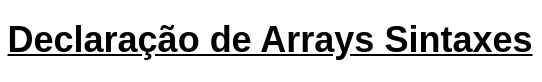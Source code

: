 <mxfile version="26.2.6">
  <diagram name="Página-1" id="zZZ8uDul51QJqdM6ozN6">
    <mxGraphModel dx="523" dy="591" grid="1" gridSize="10" guides="1" tooltips="1" connect="1" arrows="1" fold="1" page="1" pageScale="1" pageWidth="827" pageHeight="1169" math="0" shadow="0">
      <root>
        <mxCell id="0" />
        <mxCell id="1" parent="0" />
        <mxCell id="lGeH4csDWYJscvn6PiZ9-1" value="&lt;b&gt;&lt;u&gt;Declaração de Arrays Sintaxes&lt;/u&gt;&lt;/b&gt;" style="text;strokeColor=none;align=center;fillColor=none;html=1;verticalAlign=middle;whiteSpace=wrap;rounded=0;fontSize=18;" vertex="1" parent="1">
          <mxGeometry x="279" y="80" width="270" height="40" as="geometry" />
        </mxCell>
      </root>
    </mxGraphModel>
  </diagram>
</mxfile>
